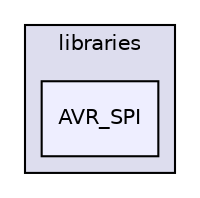 digraph "sketchbook/libraries/AVR_SPI" {
  compound=true
  node [ fontsize="10", fontname="Helvetica"];
  edge [ labelfontsize="10", labelfontname="Helvetica"];
  subgraph clusterdir_1f230a50cb8328eed74ee6db218aa7d6 {
    graph [ bgcolor="#ddddee", pencolor="black", label="libraries" fontname="Helvetica", fontsize="10", URL="dir_1f230a50cb8328eed74ee6db218aa7d6.html"]
  dir_765bb18c82b561f7d6169b82669aacd3 [shape=box, label="AVR_SPI", style="filled", fillcolor="#eeeeff", pencolor="black", URL="dir_765bb18c82b561f7d6169b82669aacd3.html"];
  }
}
